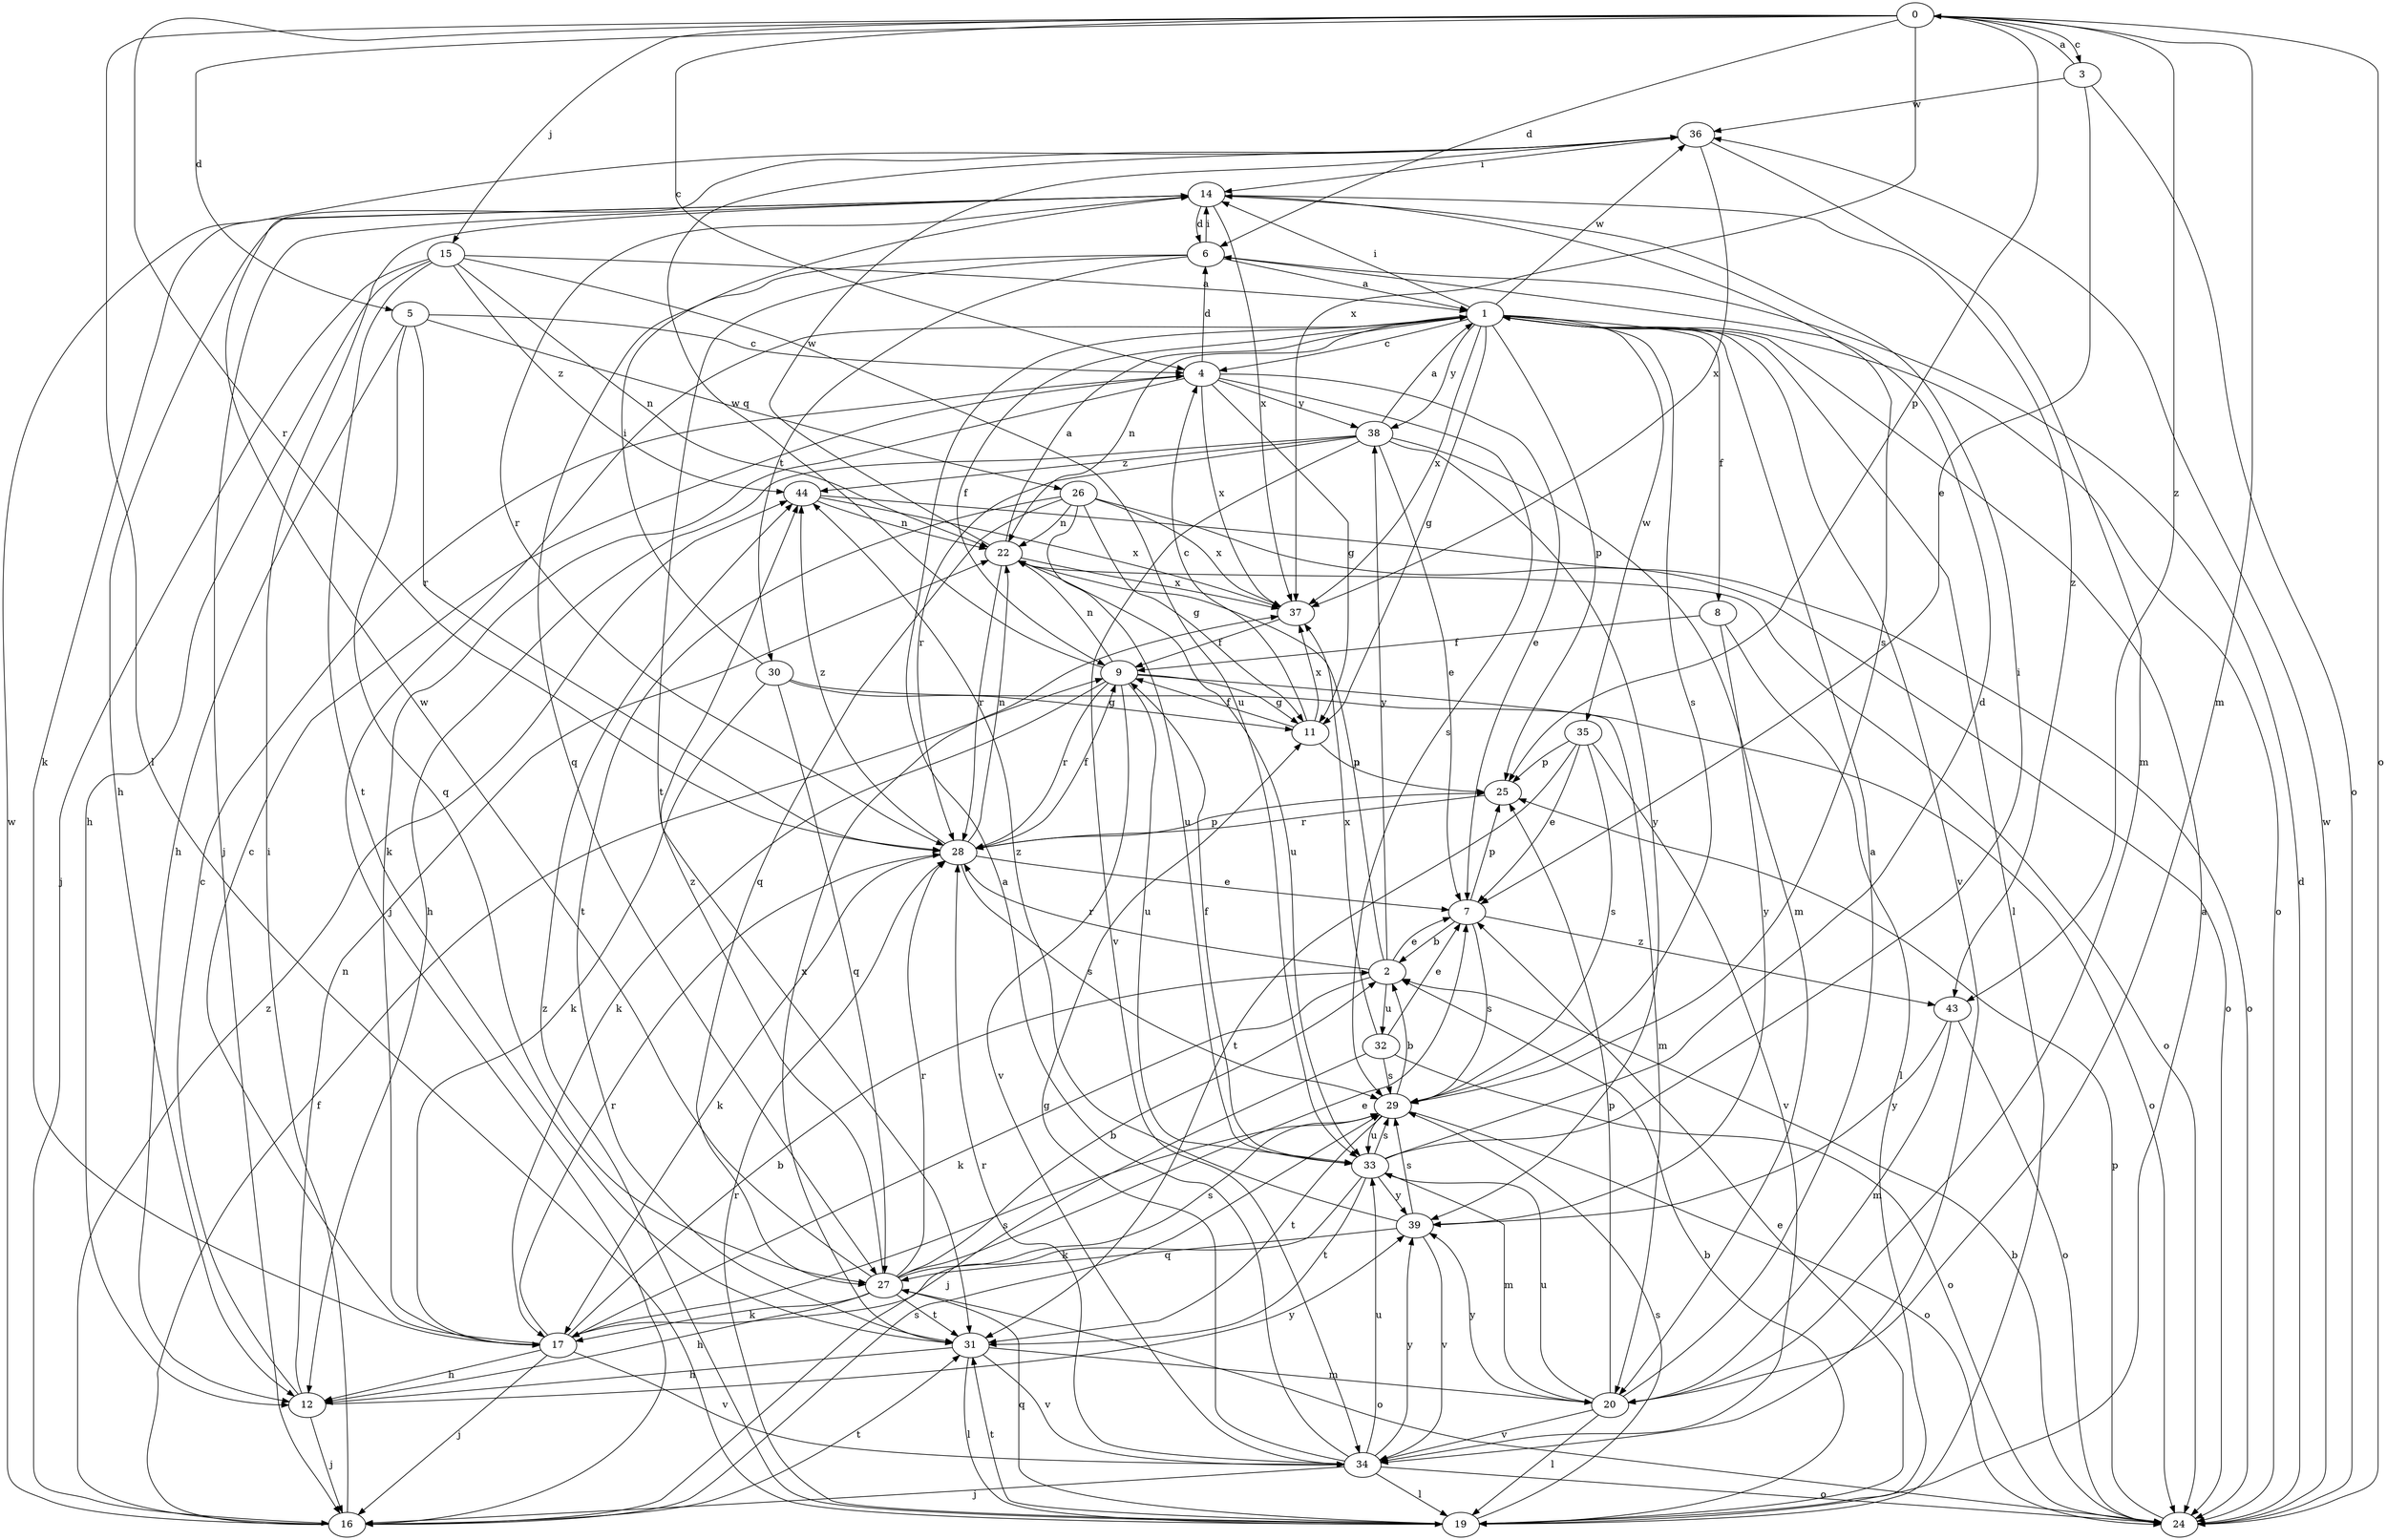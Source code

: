 strict digraph  {
0;
1;
2;
3;
4;
5;
6;
7;
8;
9;
11;
12;
14;
15;
16;
17;
19;
20;
22;
24;
25;
26;
27;
28;
29;
30;
31;
32;
33;
34;
35;
36;
37;
38;
39;
43;
44;
0 -> 3  [label=c];
0 -> 4  [label=c];
0 -> 5  [label=d];
0 -> 6  [label=d];
0 -> 15  [label=j];
0 -> 19  [label=l];
0 -> 20  [label=m];
0 -> 24  [label=o];
0 -> 25  [label=p];
0 -> 28  [label=r];
0 -> 37  [label=x];
0 -> 43  [label=z];
1 -> 4  [label=c];
1 -> 8  [label=f];
1 -> 9  [label=f];
1 -> 11  [label=g];
1 -> 14  [label=i];
1 -> 16  [label=j];
1 -> 19  [label=l];
1 -> 22  [label=n];
1 -> 24  [label=o];
1 -> 25  [label=p];
1 -> 29  [label=s];
1 -> 34  [label=v];
1 -> 35  [label=w];
1 -> 36  [label=w];
1 -> 37  [label=x];
1 -> 38  [label=y];
2 -> 7  [label=e];
2 -> 17  [label=k];
2 -> 22  [label=n];
2 -> 28  [label=r];
2 -> 32  [label=u];
2 -> 38  [label=y];
3 -> 0  [label=a];
3 -> 7  [label=e];
3 -> 24  [label=o];
3 -> 36  [label=w];
4 -> 6  [label=d];
4 -> 7  [label=e];
4 -> 11  [label=g];
4 -> 17  [label=k];
4 -> 29  [label=s];
4 -> 37  [label=x];
4 -> 38  [label=y];
5 -> 4  [label=c];
5 -> 12  [label=h];
5 -> 26  [label=q];
5 -> 27  [label=q];
5 -> 28  [label=r];
6 -> 1  [label=a];
6 -> 14  [label=i];
6 -> 27  [label=q];
6 -> 30  [label=t];
6 -> 31  [label=t];
7 -> 2  [label=b];
7 -> 25  [label=p];
7 -> 29  [label=s];
7 -> 43  [label=z];
8 -> 9  [label=f];
8 -> 19  [label=l];
8 -> 39  [label=y];
9 -> 11  [label=g];
9 -> 17  [label=k];
9 -> 22  [label=n];
9 -> 24  [label=o];
9 -> 28  [label=r];
9 -> 33  [label=u];
9 -> 34  [label=v];
9 -> 36  [label=w];
11 -> 4  [label=c];
11 -> 9  [label=f];
11 -> 25  [label=p];
11 -> 37  [label=x];
12 -> 4  [label=c];
12 -> 16  [label=j];
12 -> 22  [label=n];
12 -> 39  [label=y];
14 -> 6  [label=d];
14 -> 12  [label=h];
14 -> 16  [label=j];
14 -> 17  [label=k];
14 -> 28  [label=r];
14 -> 29  [label=s];
14 -> 37  [label=x];
14 -> 43  [label=z];
15 -> 1  [label=a];
15 -> 12  [label=h];
15 -> 16  [label=j];
15 -> 22  [label=n];
15 -> 31  [label=t];
15 -> 33  [label=u];
15 -> 44  [label=z];
16 -> 9  [label=f];
16 -> 14  [label=i];
16 -> 29  [label=s];
16 -> 31  [label=t];
16 -> 36  [label=w];
16 -> 44  [label=z];
17 -> 2  [label=b];
17 -> 4  [label=c];
17 -> 12  [label=h];
17 -> 16  [label=j];
17 -> 28  [label=r];
17 -> 29  [label=s];
17 -> 34  [label=v];
19 -> 1  [label=a];
19 -> 2  [label=b];
19 -> 7  [label=e];
19 -> 27  [label=q];
19 -> 28  [label=r];
19 -> 29  [label=s];
19 -> 31  [label=t];
19 -> 44  [label=z];
20 -> 1  [label=a];
20 -> 19  [label=l];
20 -> 25  [label=p];
20 -> 33  [label=u];
20 -> 34  [label=v];
20 -> 39  [label=y];
22 -> 1  [label=a];
22 -> 24  [label=o];
22 -> 28  [label=r];
22 -> 33  [label=u];
22 -> 36  [label=w];
22 -> 37  [label=x];
24 -> 2  [label=b];
24 -> 6  [label=d];
24 -> 25  [label=p];
24 -> 36  [label=w];
25 -> 28  [label=r];
26 -> 11  [label=g];
26 -> 22  [label=n];
26 -> 24  [label=o];
26 -> 27  [label=q];
26 -> 31  [label=t];
26 -> 33  [label=u];
26 -> 37  [label=x];
27 -> 2  [label=b];
27 -> 7  [label=e];
27 -> 12  [label=h];
27 -> 17  [label=k];
27 -> 24  [label=o];
27 -> 28  [label=r];
27 -> 29  [label=s];
27 -> 31  [label=t];
27 -> 36  [label=w];
27 -> 44  [label=z];
28 -> 7  [label=e];
28 -> 9  [label=f];
28 -> 17  [label=k];
28 -> 22  [label=n];
28 -> 25  [label=p];
28 -> 29  [label=s];
28 -> 44  [label=z];
29 -> 2  [label=b];
29 -> 24  [label=o];
29 -> 31  [label=t];
29 -> 33  [label=u];
30 -> 11  [label=g];
30 -> 14  [label=i];
30 -> 17  [label=k];
30 -> 20  [label=m];
30 -> 27  [label=q];
31 -> 12  [label=h];
31 -> 19  [label=l];
31 -> 20  [label=m];
31 -> 34  [label=v];
31 -> 37  [label=x];
32 -> 7  [label=e];
32 -> 16  [label=j];
32 -> 24  [label=o];
32 -> 29  [label=s];
32 -> 37  [label=x];
33 -> 6  [label=d];
33 -> 9  [label=f];
33 -> 14  [label=i];
33 -> 17  [label=k];
33 -> 20  [label=m];
33 -> 29  [label=s];
33 -> 31  [label=t];
33 -> 39  [label=y];
34 -> 1  [label=a];
34 -> 11  [label=g];
34 -> 16  [label=j];
34 -> 19  [label=l];
34 -> 24  [label=o];
34 -> 28  [label=r];
34 -> 33  [label=u];
34 -> 39  [label=y];
35 -> 7  [label=e];
35 -> 25  [label=p];
35 -> 29  [label=s];
35 -> 31  [label=t];
35 -> 34  [label=v];
36 -> 14  [label=i];
36 -> 20  [label=m];
36 -> 37  [label=x];
37 -> 9  [label=f];
38 -> 1  [label=a];
38 -> 7  [label=e];
38 -> 12  [label=h];
38 -> 20  [label=m];
38 -> 28  [label=r];
38 -> 34  [label=v];
38 -> 39  [label=y];
38 -> 44  [label=z];
39 -> 27  [label=q];
39 -> 29  [label=s];
39 -> 34  [label=v];
39 -> 44  [label=z];
43 -> 20  [label=m];
43 -> 24  [label=o];
43 -> 39  [label=y];
44 -> 22  [label=n];
44 -> 24  [label=o];
44 -> 37  [label=x];
}
